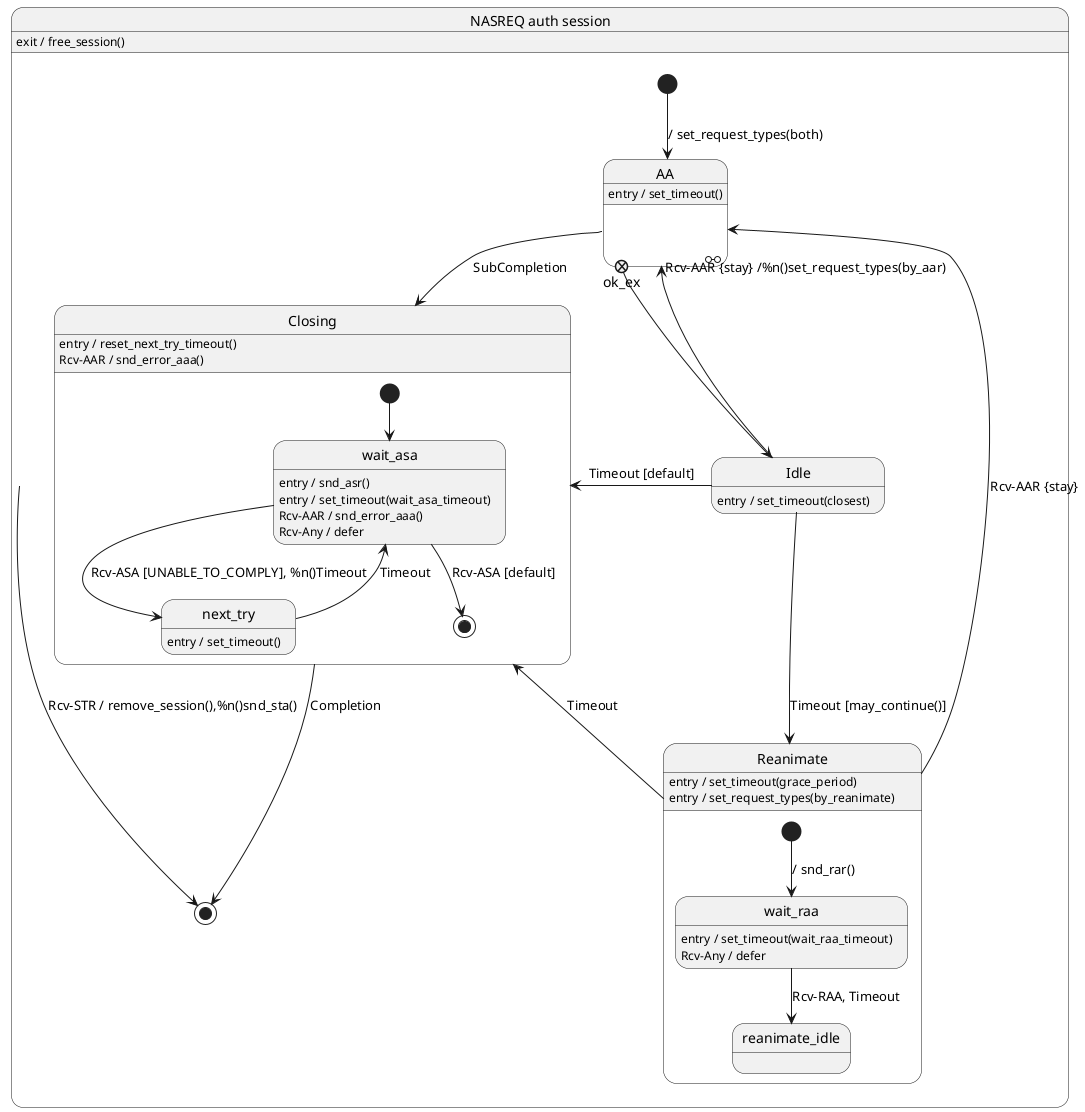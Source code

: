 {
  "sha1": "gohscr3u7bmz7a76ldzirwxx9vxvqhb",
  "insertion": {
    "when": "2024-06-01T09:03:08.094Z",
    "user": "plantuml@gmail.com"
  }
}
@startuml
set separator none
state "NASREQ auth session" as nasreq_auth {
    nasreq_auth: exit / free_session()

    nasreq_auth --> [*]: Rcv-STR / remove_session(),%n()snd_sta()

    [*] --> AA: / set_request_types(both)
    State AA <<O-O>>
    state AA {
            AA: entry / set_timeout()
            state "ok_ex" as aa_ok_ex <<exitpoint>>
    }
    AA --> Closing: SubCompletion
    aa_ok_ex --> Idle
    state Idle {
            Idle: entry / set_timeout(closest)
    }
    Idle --> AA: Rcv-AAR {stay} /%n()set_request_types(by_aar)
    Idle --> Reanimate: Timeout [may_continue()]
    Idle -left-> Closing: Timeout [default]
    state Reanimate {
            Reanimate: entry / set_timeout(grace_period)
            Reanimate: entry / set_request_types(by_reanimate)

            [*] --> wait_raa: / snd_rar()
            state wait_raa {
                    wait_raa: entry / set_timeout(wait_raa_timeout)
                    wait_raa: Rcv-Any / defer
            }
            wait_raa --> reanimate_idle: Rcv-RAA, Timeout
    }
    Reanimate -left-> AA: Rcv-AAR {stay}
    Reanimate --> Closing: Timeout
    state Closing {
            Closing: entry / reset_next_try_timeout()
            Closing: Rcv-AAR / snd_error_aaa()

            [*] --> wait_asa
            state wait_asa {
                    wait_asa: entry / snd_asr()
                    wait_asa: entry / set_timeout(wait_asa_timeout)
                    wait_asa: Rcv-AAR / snd_error_aaa()
                    wait_asa: Rcv-Any / defer
            }
            wait_asa --> next_try: Rcv-ASA [UNABLE_TO_COMPLY], %n()Timeout
            wait_asa --> [*]: Rcv-ASA [default]
            state next_try {
                    next_try: entry / set_timeout()
            }
            next_try --> wait_asa: Timeout
    }
    Closing --> [*]: Completion
}

@enduml

